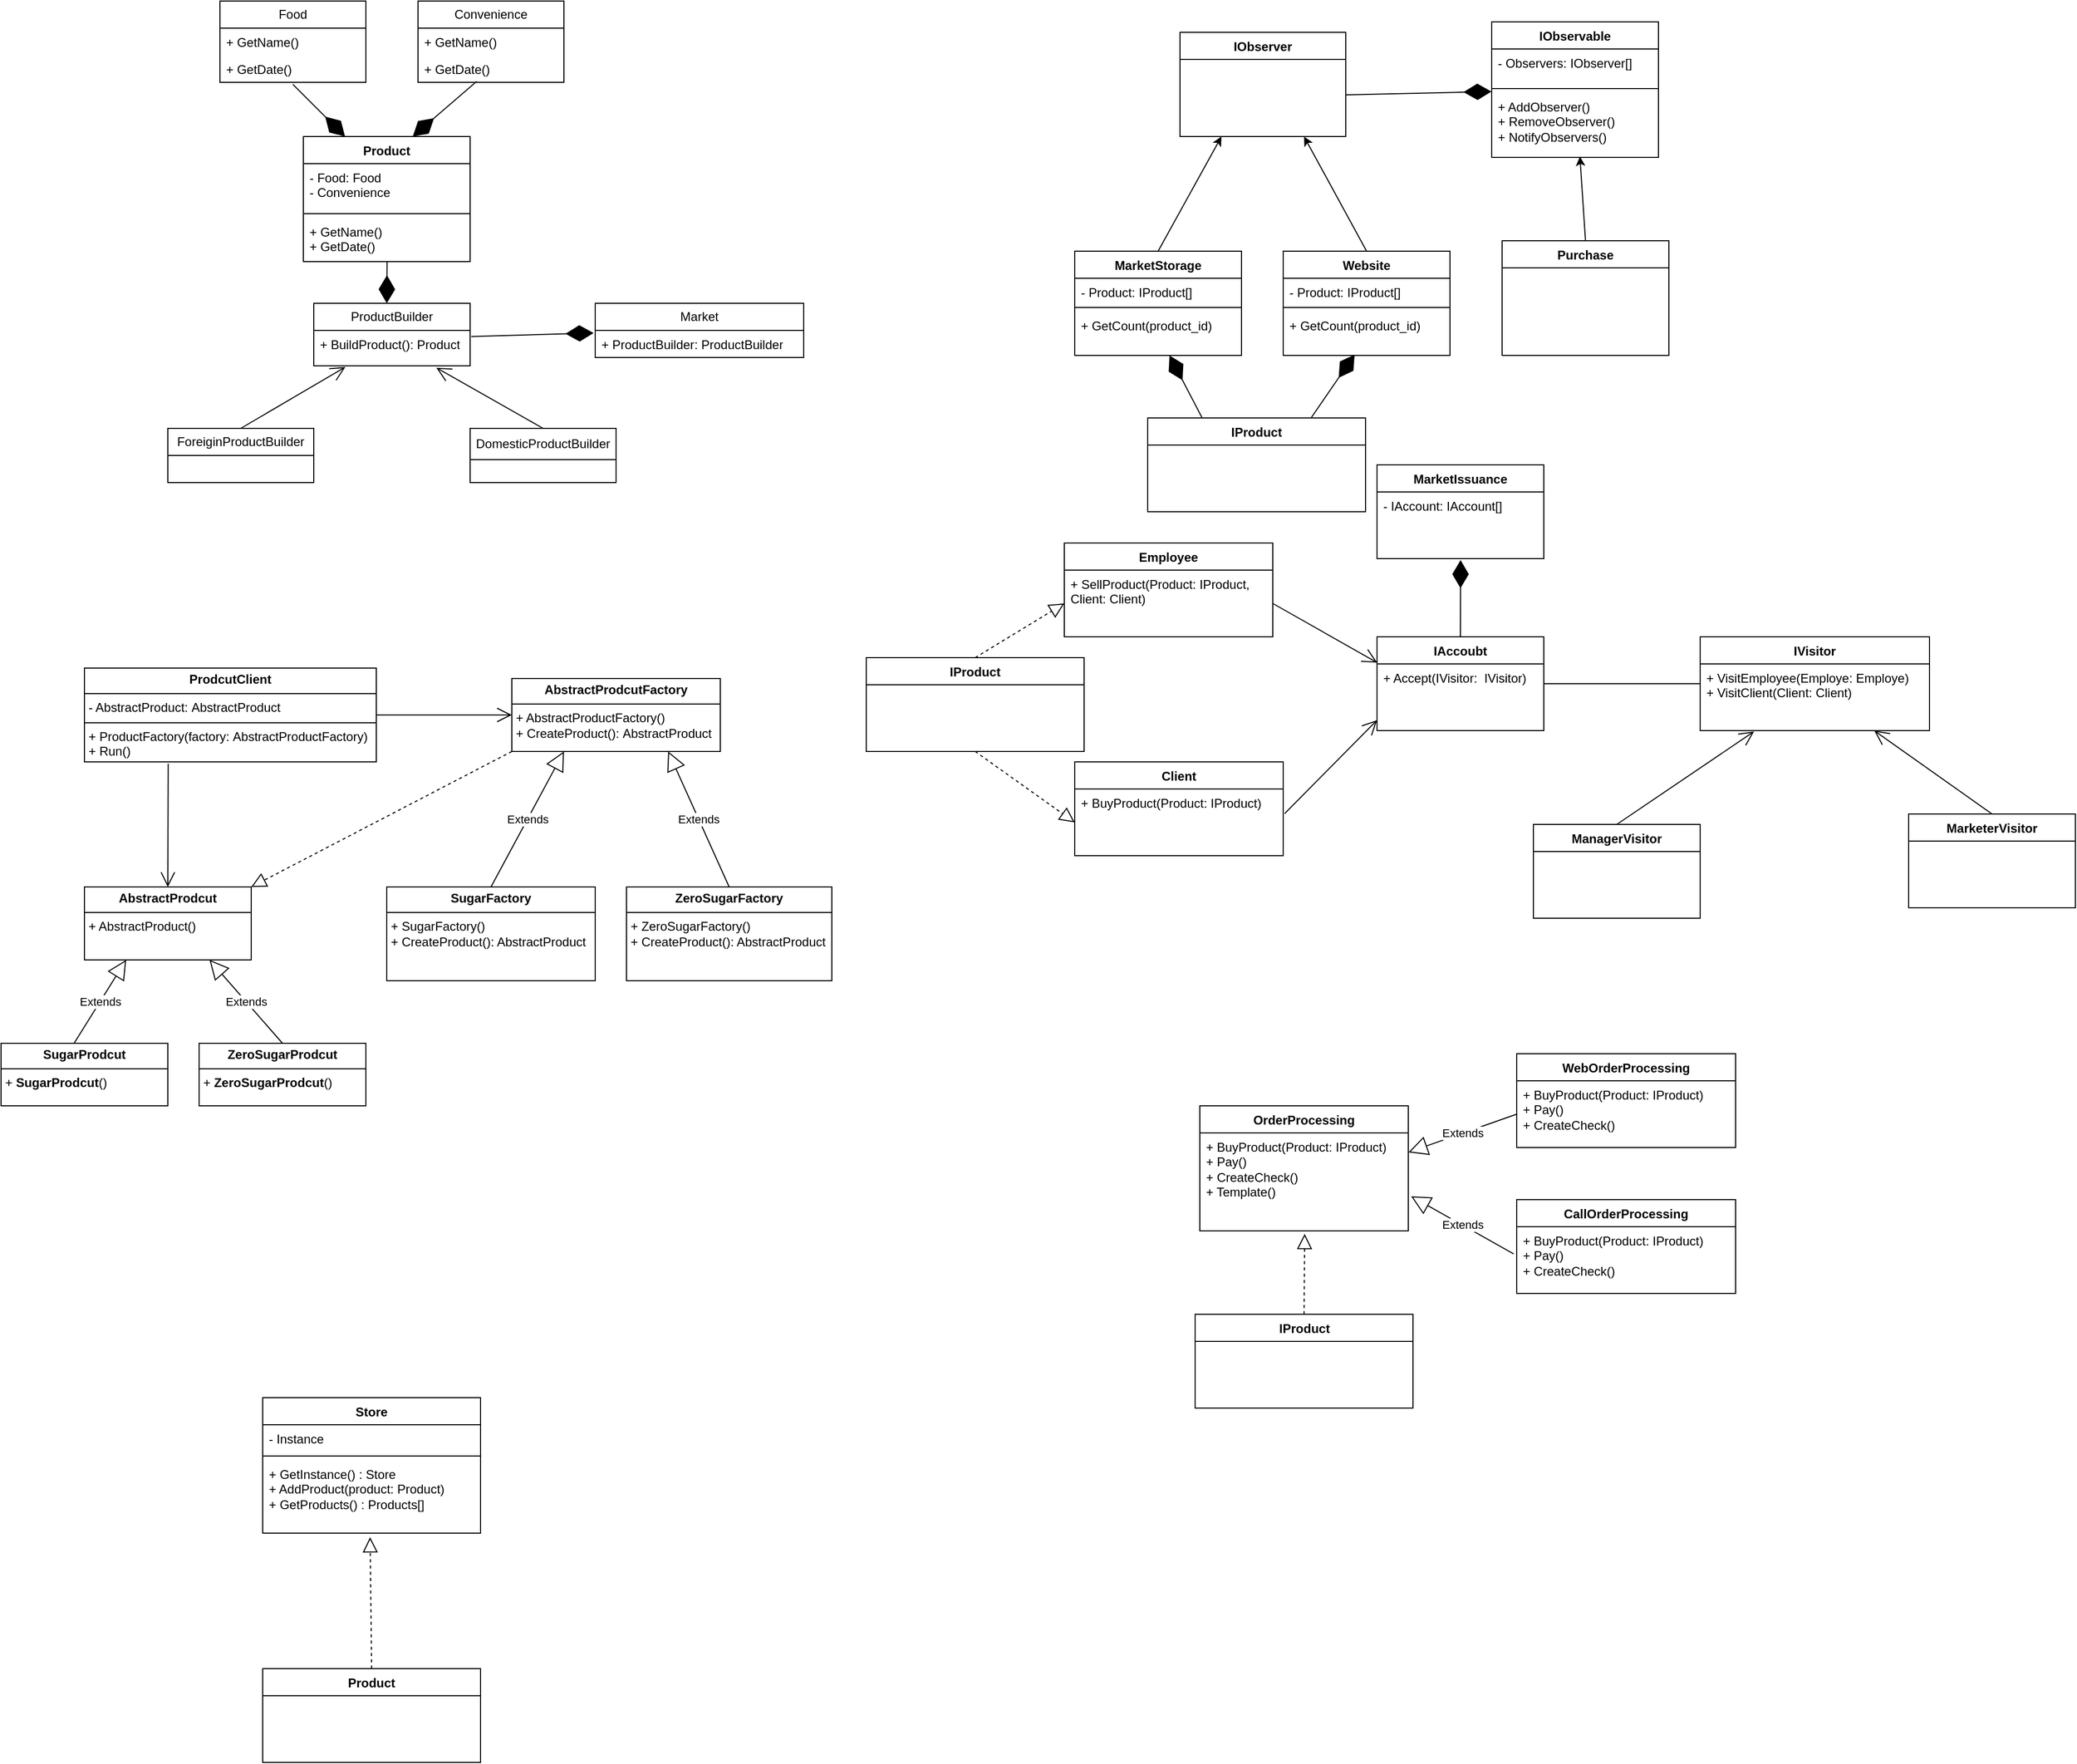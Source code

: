 <mxfile version="25.0.3">
  <diagram id="C5RBs43oDa-KdzZeNtuy" name="Page-1">
    <mxGraphModel dx="1518" dy="667" grid="1" gridSize="10" guides="1" tooltips="1" connect="1" arrows="1" fold="1" page="1" pageScale="1" pageWidth="827" pageHeight="1169" math="0" shadow="0">
      <root>
        <mxCell id="WIyWlLk6GJQsqaUBKTNV-0" />
        <mxCell id="WIyWlLk6GJQsqaUBKTNV-1" parent="WIyWlLk6GJQsqaUBKTNV-0" />
        <mxCell id="Hb2cL3qtt-of7ul1khQC-0" value="Food" style="swimlane;fontStyle=0;childLayout=stackLayout;horizontal=1;startSize=26;fillColor=none;horizontalStack=0;resizeParent=1;resizeParentMax=0;resizeLast=0;collapsible=1;marginBottom=0;whiteSpace=wrap;html=1;" parent="WIyWlLk6GJQsqaUBKTNV-1" vertex="1">
          <mxGeometry x="240" y="40" width="140" height="78" as="geometry" />
        </mxCell>
        <mxCell id="Hb2cL3qtt-of7ul1khQC-1" value="+ GetName()" style="text;strokeColor=none;fillColor=none;align=left;verticalAlign=top;spacingLeft=4;spacingRight=4;overflow=hidden;rotatable=0;points=[[0,0.5],[1,0.5]];portConstraint=eastwest;whiteSpace=wrap;html=1;" parent="Hb2cL3qtt-of7ul1khQC-0" vertex="1">
          <mxGeometry y="26" width="140" height="26" as="geometry" />
        </mxCell>
        <mxCell id="Hb2cL3qtt-of7ul1khQC-2" value="+ GetDate()" style="text;strokeColor=none;fillColor=none;align=left;verticalAlign=top;spacingLeft=4;spacingRight=4;overflow=hidden;rotatable=0;points=[[0,0.5],[1,0.5]];portConstraint=eastwest;whiteSpace=wrap;html=1;" parent="Hb2cL3qtt-of7ul1khQC-0" vertex="1">
          <mxGeometry y="52" width="140" height="26" as="geometry" />
        </mxCell>
        <mxCell id="Hb2cL3qtt-of7ul1khQC-13" value="ProductBuilder" style="swimlane;fontStyle=0;childLayout=stackLayout;horizontal=1;startSize=26;fillColor=none;horizontalStack=0;resizeParent=1;resizeParentMax=0;resizeLast=0;collapsible=1;marginBottom=0;whiteSpace=wrap;html=1;" parent="WIyWlLk6GJQsqaUBKTNV-1" vertex="1">
          <mxGeometry x="330" y="330" width="150" height="60" as="geometry" />
        </mxCell>
        <mxCell id="Hb2cL3qtt-of7ul1khQC-14" value="+ BuildProduct(): Product" style="text;strokeColor=none;fillColor=none;align=left;verticalAlign=top;spacingLeft=4;spacingRight=4;overflow=hidden;rotatable=0;points=[[0,0.5],[1,0.5]];portConstraint=eastwest;whiteSpace=wrap;html=1;" parent="Hb2cL3qtt-of7ul1khQC-13" vertex="1">
          <mxGeometry y="26" width="150" height="34" as="geometry" />
        </mxCell>
        <mxCell id="Hb2cL3qtt-of7ul1khQC-17" value="Market" style="swimlane;fontStyle=0;childLayout=stackLayout;horizontal=1;startSize=26;fillColor=none;horizontalStack=0;resizeParent=1;resizeParentMax=0;resizeLast=0;collapsible=1;marginBottom=0;whiteSpace=wrap;html=1;" parent="WIyWlLk6GJQsqaUBKTNV-1" vertex="1">
          <mxGeometry x="600" y="330" width="200" height="52" as="geometry" />
        </mxCell>
        <mxCell id="Hb2cL3qtt-of7ul1khQC-18" value="+&amp;nbsp;&lt;span style=&quot;text-align: center;&quot;&gt;ProductBuilder&lt;/span&gt;:&amp;nbsp;&lt;span style=&quot;text-align: center;&quot;&gt;ProductBuilder&lt;/span&gt;" style="text;strokeColor=none;fillColor=none;align=left;verticalAlign=top;spacingLeft=4;spacingRight=4;overflow=hidden;rotatable=0;points=[[0,0.5],[1,0.5]];portConstraint=eastwest;whiteSpace=wrap;html=1;" parent="Hb2cL3qtt-of7ul1khQC-17" vertex="1">
          <mxGeometry y="26" width="200" height="26" as="geometry" />
        </mxCell>
        <mxCell id="Hb2cL3qtt-of7ul1khQC-21" value="&lt;span style=&quot;text-align: left;&quot;&gt;Convenience&lt;/span&gt;" style="swimlane;fontStyle=0;childLayout=stackLayout;horizontal=1;startSize=26;fillColor=none;horizontalStack=0;resizeParent=1;resizeParentMax=0;resizeLast=0;collapsible=1;marginBottom=0;whiteSpace=wrap;html=1;" parent="WIyWlLk6GJQsqaUBKTNV-1" vertex="1">
          <mxGeometry x="430" y="40" width="140" height="78" as="geometry" />
        </mxCell>
        <mxCell id="Hb2cL3qtt-of7ul1khQC-22" value="+ GetName()" style="text;strokeColor=none;fillColor=none;align=left;verticalAlign=top;spacingLeft=4;spacingRight=4;overflow=hidden;rotatable=0;points=[[0,0.5],[1,0.5]];portConstraint=eastwest;whiteSpace=wrap;html=1;" parent="Hb2cL3qtt-of7ul1khQC-21" vertex="1">
          <mxGeometry y="26" width="140" height="26" as="geometry" />
        </mxCell>
        <mxCell id="Hb2cL3qtt-of7ul1khQC-23" value="+ GetDate()" style="text;strokeColor=none;fillColor=none;align=left;verticalAlign=top;spacingLeft=4;spacingRight=4;overflow=hidden;rotatable=0;points=[[0,0.5],[1,0.5]];portConstraint=eastwest;whiteSpace=wrap;html=1;" parent="Hb2cL3qtt-of7ul1khQC-21" vertex="1">
          <mxGeometry y="52" width="140" height="26" as="geometry" />
        </mxCell>
        <mxCell id="Hb2cL3qtt-of7ul1khQC-24" value="Product" style="swimlane;fontStyle=1;align=center;verticalAlign=top;childLayout=stackLayout;horizontal=1;startSize=26;horizontalStack=0;resizeParent=1;resizeParentMax=0;resizeLast=0;collapsible=1;marginBottom=0;whiteSpace=wrap;html=1;" parent="WIyWlLk6GJQsqaUBKTNV-1" vertex="1">
          <mxGeometry x="320" y="170" width="160" height="120" as="geometry" />
        </mxCell>
        <mxCell id="Hb2cL3qtt-of7ul1khQC-25" value="- Food: Food&lt;div&gt;- Convenience&lt;/div&gt;" style="text;strokeColor=none;fillColor=none;align=left;verticalAlign=top;spacingLeft=4;spacingRight=4;overflow=hidden;rotatable=0;points=[[0,0.5],[1,0.5]];portConstraint=eastwest;whiteSpace=wrap;html=1;" parent="Hb2cL3qtt-of7ul1khQC-24" vertex="1">
          <mxGeometry y="26" width="160" height="44" as="geometry" />
        </mxCell>
        <mxCell id="Hb2cL3qtt-of7ul1khQC-26" value="" style="line;strokeWidth=1;fillColor=none;align=left;verticalAlign=middle;spacingTop=-1;spacingLeft=3;spacingRight=3;rotatable=0;labelPosition=right;points=[];portConstraint=eastwest;strokeColor=inherit;" parent="Hb2cL3qtt-of7ul1khQC-24" vertex="1">
          <mxGeometry y="70" width="160" height="8" as="geometry" />
        </mxCell>
        <mxCell id="Hb2cL3qtt-of7ul1khQC-27" value="+ GetName()&lt;div&gt;+ GetDate()&lt;/div&gt;" style="text;strokeColor=none;fillColor=none;align=left;verticalAlign=top;spacingLeft=4;spacingRight=4;overflow=hidden;rotatable=0;points=[[0,0.5],[1,0.5]];portConstraint=eastwest;whiteSpace=wrap;html=1;" parent="Hb2cL3qtt-of7ul1khQC-24" vertex="1">
          <mxGeometry y="78" width="160" height="42" as="geometry" />
        </mxCell>
        <mxCell id="Hb2cL3qtt-of7ul1khQC-28" value="ForeiginProductBuilder" style="swimlane;fontStyle=0;childLayout=stackLayout;horizontal=1;startSize=26;fillColor=none;horizontalStack=0;resizeParent=1;resizeParentMax=0;resizeLast=0;collapsible=1;marginBottom=0;whiteSpace=wrap;html=1;" parent="WIyWlLk6GJQsqaUBKTNV-1" vertex="1">
          <mxGeometry x="190" y="450" width="140" height="52" as="geometry" />
        </mxCell>
        <mxCell id="Hb2cL3qtt-of7ul1khQC-32" value="DomesticProductBuilder" style="swimlane;fontStyle=0;childLayout=stackLayout;horizontal=1;startSize=30;fillColor=none;horizontalStack=0;resizeParent=1;resizeParentMax=0;resizeLast=0;collapsible=1;marginBottom=0;whiteSpace=wrap;html=1;" parent="WIyWlLk6GJQsqaUBKTNV-1" vertex="1">
          <mxGeometry x="480" y="450" width="140" height="52" as="geometry" />
        </mxCell>
        <mxCell id="Hb2cL3qtt-of7ul1khQC-33" value="" style="endArrow=open;endFill=1;endSize=12;html=1;rounded=0;exitX=0.5;exitY=0;exitDx=0;exitDy=0;entryX=0.202;entryY=1.034;entryDx=0;entryDy=0;entryPerimeter=0;" parent="WIyWlLk6GJQsqaUBKTNV-1" source="Hb2cL3qtt-of7ul1khQC-28" target="Hb2cL3qtt-of7ul1khQC-14" edge="1">
          <mxGeometry width="160" relative="1" as="geometry">
            <mxPoint x="440" y="400" as="sourcePoint" />
            <mxPoint x="600" y="400" as="targetPoint" />
          </mxGeometry>
        </mxCell>
        <mxCell id="Hb2cL3qtt-of7ul1khQC-35" value="" style="endArrow=open;endFill=1;endSize=12;html=1;rounded=0;exitX=0.5;exitY=0;exitDx=0;exitDy=0;entryX=0.784;entryY=1.054;entryDx=0;entryDy=0;entryPerimeter=0;" parent="WIyWlLk6GJQsqaUBKTNV-1" source="Hb2cL3qtt-of7ul1khQC-32" target="Hb2cL3qtt-of7ul1khQC-14" edge="1">
          <mxGeometry width="160" relative="1" as="geometry">
            <mxPoint x="440" y="400" as="sourcePoint" />
            <mxPoint x="600" y="400" as="targetPoint" />
          </mxGeometry>
        </mxCell>
        <mxCell id="Hb2cL3qtt-of7ul1khQC-36" value="" style="endArrow=diamondThin;endFill=1;endSize=24;html=1;rounded=0;entryX=0.25;entryY=0;entryDx=0;entryDy=0;" parent="WIyWlLk6GJQsqaUBKTNV-1" target="Hb2cL3qtt-of7ul1khQC-24" edge="1">
          <mxGeometry width="160" relative="1" as="geometry">
            <mxPoint x="310" y="120" as="sourcePoint" />
            <mxPoint x="600" y="320" as="targetPoint" />
          </mxGeometry>
        </mxCell>
        <mxCell id="Hb2cL3qtt-of7ul1khQC-38" value="" style="endArrow=diamondThin;endFill=1;endSize=24;html=1;rounded=0;exitX=0.402;exitY=0.968;exitDx=0;exitDy=0;exitPerimeter=0;entryX=0.656;entryY=0;entryDx=0;entryDy=0;entryPerimeter=0;" parent="WIyWlLk6GJQsqaUBKTNV-1" source="Hb2cL3qtt-of7ul1khQC-23" target="Hb2cL3qtt-of7ul1khQC-24" edge="1">
          <mxGeometry width="160" relative="1" as="geometry">
            <mxPoint x="440" y="240" as="sourcePoint" />
            <mxPoint x="600" y="240" as="targetPoint" />
          </mxGeometry>
        </mxCell>
        <mxCell id="Hb2cL3qtt-of7ul1khQC-39" value="" style="endArrow=diamondThin;endFill=1;endSize=24;html=1;rounded=0;exitX=0.502;exitY=0.996;exitDx=0;exitDy=0;exitPerimeter=0;entryX=0.467;entryY=0;entryDx=0;entryDy=0;entryPerimeter=0;" parent="WIyWlLk6GJQsqaUBKTNV-1" source="Hb2cL3qtt-of7ul1khQC-27" target="Hb2cL3qtt-of7ul1khQC-13" edge="1">
          <mxGeometry width="160" relative="1" as="geometry">
            <mxPoint x="440" y="240" as="sourcePoint" />
            <mxPoint x="600" y="240" as="targetPoint" />
          </mxGeometry>
        </mxCell>
        <mxCell id="Hb2cL3qtt-of7ul1khQC-40" value="" style="endArrow=diamondThin;endFill=1;endSize=24;html=1;rounded=0;exitX=1.007;exitY=0.172;exitDx=0;exitDy=0;exitPerimeter=0;entryX=-0.008;entryY=0.096;entryDx=0;entryDy=0;entryPerimeter=0;" parent="WIyWlLk6GJQsqaUBKTNV-1" source="Hb2cL3qtt-of7ul1khQC-14" target="Hb2cL3qtt-of7ul1khQC-18" edge="1">
          <mxGeometry width="160" relative="1" as="geometry">
            <mxPoint x="440" y="320" as="sourcePoint" />
            <mxPoint x="600" y="320" as="targetPoint" />
          </mxGeometry>
        </mxCell>
        <mxCell id="Hb2cL3qtt-of7ul1khQC-42" value="&lt;p style=&quot;margin:0px;margin-top:4px;text-align:center;&quot;&gt;&lt;b&gt;ProdcutClient&lt;/b&gt;&lt;/p&gt;&lt;hr size=&quot;1&quot; style=&quot;border-style:solid;&quot;&gt;&lt;p style=&quot;margin:0px;margin-left:4px;&quot;&gt;- AbstractProduct:&amp;nbsp;&lt;span style=&quot;background-color: initial;&quot;&gt;AbstractProduct&lt;/span&gt;&lt;/p&gt;&lt;hr size=&quot;1&quot; style=&quot;border-style:solid;&quot;&gt;&lt;p style=&quot;margin:0px;margin-left:4px;&quot;&gt;+ ProductFactory(factory:&lt;span style=&quot;background-color: initial;&quot;&gt;&amp;nbsp;A&lt;/span&gt;&lt;span style=&quot;background-color: initial;&quot;&gt;bstractProductFactory&lt;/span&gt;&lt;span style=&quot;background-color: initial;&quot;&gt;)&lt;/span&gt;&lt;/p&gt;&lt;p style=&quot;margin:0px;margin-left:4px;&quot;&gt;+ Run()&lt;/p&gt;" style="verticalAlign=top;align=left;overflow=fill;html=1;whiteSpace=wrap;" parent="WIyWlLk6GJQsqaUBKTNV-1" vertex="1">
          <mxGeometry x="110" y="680" width="280" height="90" as="geometry" />
        </mxCell>
        <mxCell id="Hb2cL3qtt-of7ul1khQC-43" value="&lt;p style=&quot;margin:0px;margin-top:4px;text-align:center;&quot;&gt;&lt;b&gt;AbstractProdcutFactory&lt;/b&gt;&lt;/p&gt;&lt;hr size=&quot;1&quot; style=&quot;border-style:solid;&quot;&gt;&lt;p style=&quot;margin:0px;margin-left:4px;&quot;&gt;+ AbstractProductFactory()&lt;/p&gt;&lt;p style=&quot;margin:0px;margin-left:4px;&quot;&gt;+ CreateProduct():&amp;nbsp;&lt;span style=&quot;background-color: initial;&quot;&gt;AbstractProduct&lt;/span&gt;&lt;br&gt;&lt;/p&gt;" style="verticalAlign=top;align=left;overflow=fill;html=1;whiteSpace=wrap;" parent="WIyWlLk6GJQsqaUBKTNV-1" vertex="1">
          <mxGeometry x="520" y="690" width="200" height="70" as="geometry" />
        </mxCell>
        <mxCell id="Hb2cL3qtt-of7ul1khQC-44" value="&lt;p style=&quot;margin:0px;margin-top:4px;text-align:center;&quot;&gt;&lt;b&gt;SugarFactory&lt;/b&gt;&lt;/p&gt;&lt;hr size=&quot;1&quot; style=&quot;border-style:solid;&quot;&gt;&lt;p style=&quot;margin:0px;margin-left:4px;&quot;&gt;+ SugarFactory()&lt;br&gt;&lt;/p&gt;&lt;p style=&quot;margin:0px;margin-left:4px;&quot;&gt;+ CreateProduct(): AbstractProduct&lt;/p&gt;" style="verticalAlign=top;align=left;overflow=fill;html=1;whiteSpace=wrap;" parent="WIyWlLk6GJQsqaUBKTNV-1" vertex="1">
          <mxGeometry x="400" y="890" width="200" height="90" as="geometry" />
        </mxCell>
        <mxCell id="Hb2cL3qtt-of7ul1khQC-45" value="&lt;p style=&quot;margin:0px;margin-top:4px;text-align:center;&quot;&gt;&lt;b&gt;Zero&lt;/b&gt;&lt;b style=&quot;background-color: initial;&quot;&gt;Sugar&lt;/b&gt;&lt;b style=&quot;background-color: initial;&quot;&gt;Factory&lt;/b&gt;&lt;/p&gt;&lt;hr size=&quot;1&quot; style=&quot;border-style:solid;&quot;&gt;&lt;p style=&quot;margin: 0px 0px 0px 4px;&quot;&gt;+ ZeroSugarFactory()&lt;br&gt;&lt;/p&gt;&lt;p style=&quot;margin: 0px 0px 0px 4px;&quot;&gt;+ CreateProduct(): AbstractProduct&lt;/p&gt;" style="verticalAlign=top;align=left;overflow=fill;html=1;whiteSpace=wrap;" parent="WIyWlLk6GJQsqaUBKTNV-1" vertex="1">
          <mxGeometry x="630" y="890" width="197" height="90" as="geometry" />
        </mxCell>
        <mxCell id="Hb2cL3qtt-of7ul1khQC-46" value="&lt;p style=&quot;margin:0px;margin-top:4px;text-align:center;&quot;&gt;&lt;b&gt;AbstractProdcut&lt;/b&gt;&lt;/p&gt;&lt;hr size=&quot;1&quot; style=&quot;border-style:solid;&quot;&gt;&lt;p style=&quot;margin:0px;margin-left:4px;&quot;&gt;+ AbstractProduct()&lt;/p&gt;" style="verticalAlign=top;align=left;overflow=fill;html=1;whiteSpace=wrap;" parent="WIyWlLk6GJQsqaUBKTNV-1" vertex="1">
          <mxGeometry x="110" y="890" width="160" height="70" as="geometry" />
        </mxCell>
        <mxCell id="Hb2cL3qtt-of7ul1khQC-47" value="&lt;p style=&quot;margin:0px;margin-top:4px;text-align:center;&quot;&gt;&lt;b style=&quot;background-color: initial;&quot;&gt;Sugar&lt;/b&gt;&lt;b&gt;Prodcut&lt;/b&gt;&lt;/p&gt;&lt;hr size=&quot;1&quot; style=&quot;border-style:solid;&quot;&gt;&lt;p style=&quot;margin:0px;margin-left:4px;&quot;&gt;+&amp;nbsp;&lt;b style=&quot;text-align: center;&quot;&gt;Sugar&lt;/b&gt;&lt;b style=&quot;text-align: center;&quot;&gt;Prodcut&lt;/b&gt;()&lt;/p&gt;" style="verticalAlign=top;align=left;overflow=fill;html=1;whiteSpace=wrap;" parent="WIyWlLk6GJQsqaUBKTNV-1" vertex="1">
          <mxGeometry x="30" y="1040" width="160" height="60" as="geometry" />
        </mxCell>
        <mxCell id="Hb2cL3qtt-of7ul1khQC-48" value="&lt;p style=&quot;margin:0px;margin-top:4px;text-align:center;&quot;&gt;&lt;b style=&quot;background-color: initial;&quot;&gt;ZeroSugar&lt;/b&gt;&lt;b&gt;Prodcut&lt;/b&gt;&lt;/p&gt;&lt;hr size=&quot;1&quot; style=&quot;border-style:solid;&quot;&gt;&lt;p style=&quot;margin:0px;margin-left:4px;&quot;&gt;+&amp;nbsp;&lt;b style=&quot;background-color: initial; text-align: center;&quot;&gt;Zero&lt;/b&gt;&lt;b style=&quot;background-color: initial; text-align: center;&quot;&gt;Sugar&lt;/b&gt;&lt;b style=&quot;background-color: initial; text-align: center;&quot;&gt;Prodcut&lt;/b&gt;&lt;span style=&quot;background-color: initial;&quot;&gt;()&lt;/span&gt;&lt;/p&gt;" style="verticalAlign=top;align=left;overflow=fill;html=1;whiteSpace=wrap;" parent="WIyWlLk6GJQsqaUBKTNV-1" vertex="1">
          <mxGeometry x="220" y="1040" width="160" height="60" as="geometry" />
        </mxCell>
        <mxCell id="Hb2cL3qtt-of7ul1khQC-49" value="" style="endArrow=open;endFill=1;endSize=12;html=1;rounded=0;exitX=0.287;exitY=1.02;exitDx=0;exitDy=0;entryX=0.5;entryY=0;entryDx=0;entryDy=0;exitPerimeter=0;" parent="WIyWlLk6GJQsqaUBKTNV-1" source="Hb2cL3qtt-of7ul1khQC-42" target="Hb2cL3qtt-of7ul1khQC-46" edge="1">
          <mxGeometry width="160" relative="1" as="geometry">
            <mxPoint x="320" y="860" as="sourcePoint" />
            <mxPoint x="480" y="860" as="targetPoint" />
          </mxGeometry>
        </mxCell>
        <mxCell id="Hb2cL3qtt-of7ul1khQC-50" value="Extends" style="endArrow=block;endSize=16;endFill=0;html=1;rounded=0;exitX=0.438;exitY=0;exitDx=0;exitDy=0;exitPerimeter=0;entryX=0.25;entryY=1;entryDx=0;entryDy=0;" parent="WIyWlLk6GJQsqaUBKTNV-1" source="Hb2cL3qtt-of7ul1khQC-47" target="Hb2cL3qtt-of7ul1khQC-46" edge="1">
          <mxGeometry width="160" relative="1" as="geometry">
            <mxPoint x="320" y="860" as="sourcePoint" />
            <mxPoint x="480" y="860" as="targetPoint" />
          </mxGeometry>
        </mxCell>
        <mxCell id="Hb2cL3qtt-of7ul1khQC-51" value="Extends" style="endArrow=block;endSize=16;endFill=0;html=1;rounded=0;exitX=0.5;exitY=0;exitDx=0;exitDy=0;entryX=0.75;entryY=1;entryDx=0;entryDy=0;" parent="WIyWlLk6GJQsqaUBKTNV-1" source="Hb2cL3qtt-of7ul1khQC-48" target="Hb2cL3qtt-of7ul1khQC-46" edge="1">
          <mxGeometry width="160" relative="1" as="geometry">
            <mxPoint x="320" y="940" as="sourcePoint" />
            <mxPoint x="230" y="990" as="targetPoint" />
          </mxGeometry>
        </mxCell>
        <mxCell id="Hb2cL3qtt-of7ul1khQC-52" value="" style="endArrow=open;endFill=1;endSize=12;html=1;rounded=0;exitX=1;exitY=0.5;exitDx=0;exitDy=0;" parent="WIyWlLk6GJQsqaUBKTNV-1" source="Hb2cL3qtt-of7ul1khQC-42" target="Hb2cL3qtt-of7ul1khQC-43" edge="1">
          <mxGeometry width="160" relative="1" as="geometry">
            <mxPoint x="520" y="860" as="sourcePoint" />
            <mxPoint x="680" y="860" as="targetPoint" />
          </mxGeometry>
        </mxCell>
        <mxCell id="Hb2cL3qtt-of7ul1khQC-53" value="Extends" style="endArrow=block;endSize=16;endFill=0;html=1;rounded=0;exitX=0.5;exitY=0;exitDx=0;exitDy=0;entryX=0.25;entryY=1;entryDx=0;entryDy=0;" parent="WIyWlLk6GJQsqaUBKTNV-1" source="Hb2cL3qtt-of7ul1khQC-44" target="Hb2cL3qtt-of7ul1khQC-43" edge="1">
          <mxGeometry width="160" relative="1" as="geometry">
            <mxPoint x="560" y="850" as="sourcePoint" />
            <mxPoint x="720" y="850" as="targetPoint" />
          </mxGeometry>
        </mxCell>
        <mxCell id="Hb2cL3qtt-of7ul1khQC-54" value="Extends" style="endArrow=block;endSize=16;endFill=0;html=1;rounded=0;exitX=0.5;exitY=0;exitDx=0;exitDy=0;entryX=0.75;entryY=1;entryDx=0;entryDy=0;" parent="WIyWlLk6GJQsqaUBKTNV-1" source="Hb2cL3qtt-of7ul1khQC-45" target="Hb2cL3qtt-of7ul1khQC-43" edge="1">
          <mxGeometry width="160" relative="1" as="geometry">
            <mxPoint x="560" y="850" as="sourcePoint" />
            <mxPoint x="720" y="850" as="targetPoint" />
          </mxGeometry>
        </mxCell>
        <mxCell id="Hb2cL3qtt-of7ul1khQC-58" value="" style="endArrow=block;dashed=1;endFill=0;endSize=12;html=1;rounded=0;exitX=0;exitY=1;exitDx=0;exitDy=0;entryX=1;entryY=0;entryDx=0;entryDy=0;" parent="WIyWlLk6GJQsqaUBKTNV-1" source="Hb2cL3qtt-of7ul1khQC-43" target="Hb2cL3qtt-of7ul1khQC-46" edge="1">
          <mxGeometry width="160" relative="1" as="geometry">
            <mxPoint x="410" y="890" as="sourcePoint" />
            <mxPoint x="570" y="890" as="targetPoint" />
          </mxGeometry>
        </mxCell>
        <mxCell id="Hb2cL3qtt-of7ul1khQC-59" value="Store" style="swimlane;fontStyle=1;align=center;verticalAlign=top;childLayout=stackLayout;horizontal=1;startSize=26;horizontalStack=0;resizeParent=1;resizeParentMax=0;resizeLast=0;collapsible=1;marginBottom=0;whiteSpace=wrap;html=1;" parent="WIyWlLk6GJQsqaUBKTNV-1" vertex="1">
          <mxGeometry x="281" y="1380" width="209" height="130" as="geometry" />
        </mxCell>
        <mxCell id="Hb2cL3qtt-of7ul1khQC-60" value="- Instance" style="text;strokeColor=none;fillColor=none;align=left;verticalAlign=top;spacingLeft=4;spacingRight=4;overflow=hidden;rotatable=0;points=[[0,0.5],[1,0.5]];portConstraint=eastwest;whiteSpace=wrap;html=1;" parent="Hb2cL3qtt-of7ul1khQC-59" vertex="1">
          <mxGeometry y="26" width="209" height="26" as="geometry" />
        </mxCell>
        <mxCell id="Hb2cL3qtt-of7ul1khQC-61" value="" style="line;strokeWidth=1;fillColor=none;align=left;verticalAlign=middle;spacingTop=-1;spacingLeft=3;spacingRight=3;rotatable=0;labelPosition=right;points=[];portConstraint=eastwest;strokeColor=inherit;" parent="Hb2cL3qtt-of7ul1khQC-59" vertex="1">
          <mxGeometry y="52" width="209" height="8" as="geometry" />
        </mxCell>
        <mxCell id="Hb2cL3qtt-of7ul1khQC-62" value="+ GetInstance() : Store&lt;div&gt;+ AddProduct(product: Product)&lt;br&gt;&lt;div&gt;+ GetProducts() : Products[]&lt;/div&gt;&lt;/div&gt;" style="text;strokeColor=none;fillColor=none;align=left;verticalAlign=top;spacingLeft=4;spacingRight=4;overflow=hidden;rotatable=0;points=[[0,0.5],[1,0.5]];portConstraint=eastwest;whiteSpace=wrap;html=1;" parent="Hb2cL3qtt-of7ul1khQC-59" vertex="1">
          <mxGeometry y="60" width="209" height="70" as="geometry" />
        </mxCell>
        <mxCell id="Hb2cL3qtt-of7ul1khQC-63" value="Product" style="swimlane;fontStyle=1;align=center;verticalAlign=top;childLayout=stackLayout;horizontal=1;startSize=26;horizontalStack=0;resizeParent=1;resizeParentMax=0;resizeLast=0;collapsible=1;marginBottom=0;whiteSpace=wrap;html=1;" parent="WIyWlLk6GJQsqaUBKTNV-1" vertex="1">
          <mxGeometry x="281" y="1640" width="209" height="90" as="geometry" />
        </mxCell>
        <mxCell id="Vc5DjY2IOqyrCnSLLBrK-0" value="IObserver" style="swimlane;fontStyle=1;align=center;verticalAlign=top;childLayout=stackLayout;horizontal=1;startSize=26;horizontalStack=0;resizeParent=1;resizeParentMax=0;resizeLast=0;collapsible=1;marginBottom=0;whiteSpace=wrap;html=1;" vertex="1" parent="WIyWlLk6GJQsqaUBKTNV-1">
          <mxGeometry x="1161" y="70" width="159" height="100" as="geometry" />
        </mxCell>
        <mxCell id="Vc5DjY2IOqyrCnSLLBrK-4" value="MarketStorage" style="swimlane;fontStyle=1;align=center;verticalAlign=top;childLayout=stackLayout;horizontal=1;startSize=26;horizontalStack=0;resizeParent=1;resizeParentMax=0;resizeLast=0;collapsible=1;marginBottom=0;whiteSpace=wrap;html=1;" vertex="1" parent="WIyWlLk6GJQsqaUBKTNV-1">
          <mxGeometry x="1060" y="280" width="160" height="100" as="geometry" />
        </mxCell>
        <mxCell id="Vc5DjY2IOqyrCnSLLBrK-5" value="- Product: IProduct[]" style="text;strokeColor=none;fillColor=none;align=left;verticalAlign=top;spacingLeft=4;spacingRight=4;overflow=hidden;rotatable=0;points=[[0,0.5],[1,0.5]];portConstraint=eastwest;whiteSpace=wrap;html=1;" vertex="1" parent="Vc5DjY2IOqyrCnSLLBrK-4">
          <mxGeometry y="26" width="160" height="24" as="geometry" />
        </mxCell>
        <mxCell id="Vc5DjY2IOqyrCnSLLBrK-6" value="" style="line;strokeWidth=1;fillColor=none;align=left;verticalAlign=middle;spacingTop=-1;spacingLeft=3;spacingRight=3;rotatable=0;labelPosition=right;points=[];portConstraint=eastwest;strokeColor=inherit;" vertex="1" parent="Vc5DjY2IOqyrCnSLLBrK-4">
          <mxGeometry y="50" width="160" height="8" as="geometry" />
        </mxCell>
        <mxCell id="Vc5DjY2IOqyrCnSLLBrK-7" value="+ GetCount(product_id)" style="text;strokeColor=none;fillColor=none;align=left;verticalAlign=top;spacingLeft=4;spacingRight=4;overflow=hidden;rotatable=0;points=[[0,0.5],[1,0.5]];portConstraint=eastwest;whiteSpace=wrap;html=1;" vertex="1" parent="Vc5DjY2IOqyrCnSLLBrK-4">
          <mxGeometry y="58" width="160" height="42" as="geometry" />
        </mxCell>
        <mxCell id="Vc5DjY2IOqyrCnSLLBrK-8" value="IObservable" style="swimlane;fontStyle=1;align=center;verticalAlign=top;childLayout=stackLayout;horizontal=1;startSize=26;horizontalStack=0;resizeParent=1;resizeParentMax=0;resizeLast=0;collapsible=1;marginBottom=0;whiteSpace=wrap;html=1;" vertex="1" parent="WIyWlLk6GJQsqaUBKTNV-1">
          <mxGeometry x="1460" y="60" width="160" height="130" as="geometry" />
        </mxCell>
        <mxCell id="Vc5DjY2IOqyrCnSLLBrK-9" value="- Observers: IObserver[]" style="text;strokeColor=none;fillColor=none;align=left;verticalAlign=top;spacingLeft=4;spacingRight=4;overflow=hidden;rotatable=0;points=[[0,0.5],[1,0.5]];portConstraint=eastwest;whiteSpace=wrap;html=1;" vertex="1" parent="Vc5DjY2IOqyrCnSLLBrK-8">
          <mxGeometry y="26" width="160" height="34" as="geometry" />
        </mxCell>
        <mxCell id="Vc5DjY2IOqyrCnSLLBrK-10" value="" style="line;strokeWidth=1;fillColor=none;align=left;verticalAlign=middle;spacingTop=-1;spacingLeft=3;spacingRight=3;rotatable=0;labelPosition=right;points=[];portConstraint=eastwest;strokeColor=inherit;" vertex="1" parent="Vc5DjY2IOqyrCnSLLBrK-8">
          <mxGeometry y="60" width="160" height="8" as="geometry" />
        </mxCell>
        <mxCell id="Vc5DjY2IOqyrCnSLLBrK-11" value="+ AddObserver()&lt;div&gt;+ RemoveObserver()&lt;/div&gt;&lt;div&gt;+ NotifyObservers()&lt;/div&gt;" style="text;strokeColor=none;fillColor=none;align=left;verticalAlign=top;spacingLeft=4;spacingRight=4;overflow=hidden;rotatable=0;points=[[0,0.5],[1,0.5]];portConstraint=eastwest;whiteSpace=wrap;html=1;" vertex="1" parent="Vc5DjY2IOqyrCnSLLBrK-8">
          <mxGeometry y="68" width="160" height="62" as="geometry" />
        </mxCell>
        <mxCell id="Vc5DjY2IOqyrCnSLLBrK-12" value="Purchase" style="swimlane;fontStyle=1;align=center;verticalAlign=top;childLayout=stackLayout;horizontal=1;startSize=26;horizontalStack=0;resizeParent=1;resizeParentMax=0;resizeLast=0;collapsible=1;marginBottom=0;whiteSpace=wrap;html=1;" vertex="1" parent="WIyWlLk6GJQsqaUBKTNV-1">
          <mxGeometry x="1470" y="270" width="160" height="110" as="geometry" />
        </mxCell>
        <mxCell id="Vc5DjY2IOqyrCnSLLBrK-17" value="Website" style="swimlane;fontStyle=1;align=center;verticalAlign=top;childLayout=stackLayout;horizontal=1;startSize=26;horizontalStack=0;resizeParent=1;resizeParentMax=0;resizeLast=0;collapsible=1;marginBottom=0;whiteSpace=wrap;html=1;" vertex="1" parent="WIyWlLk6GJQsqaUBKTNV-1">
          <mxGeometry x="1260" y="280" width="160" height="100" as="geometry" />
        </mxCell>
        <mxCell id="Vc5DjY2IOqyrCnSLLBrK-18" value="- Product: IProduct[]" style="text;strokeColor=none;fillColor=none;align=left;verticalAlign=top;spacingLeft=4;spacingRight=4;overflow=hidden;rotatable=0;points=[[0,0.5],[1,0.5]];portConstraint=eastwest;whiteSpace=wrap;html=1;" vertex="1" parent="Vc5DjY2IOqyrCnSLLBrK-17">
          <mxGeometry y="26" width="160" height="24" as="geometry" />
        </mxCell>
        <mxCell id="Vc5DjY2IOqyrCnSLLBrK-19" value="" style="line;strokeWidth=1;fillColor=none;align=left;verticalAlign=middle;spacingTop=-1;spacingLeft=3;spacingRight=3;rotatable=0;labelPosition=right;points=[];portConstraint=eastwest;strokeColor=inherit;" vertex="1" parent="Vc5DjY2IOqyrCnSLLBrK-17">
          <mxGeometry y="50" width="160" height="8" as="geometry" />
        </mxCell>
        <mxCell id="Vc5DjY2IOqyrCnSLLBrK-20" value="+ GetCount(product_id)" style="text;strokeColor=none;fillColor=none;align=left;verticalAlign=top;spacingLeft=4;spacingRight=4;overflow=hidden;rotatable=0;points=[[0,0.5],[1,0.5]];portConstraint=eastwest;whiteSpace=wrap;html=1;" vertex="1" parent="Vc5DjY2IOqyrCnSLLBrK-17">
          <mxGeometry y="58" width="160" height="42" as="geometry" />
        </mxCell>
        <mxCell id="Vc5DjY2IOqyrCnSLLBrK-21" value="" style="endArrow=classic;html=1;rounded=0;exitX=0.5;exitY=0;exitDx=0;exitDy=0;entryX=0.25;entryY=1;entryDx=0;entryDy=0;" edge="1" parent="WIyWlLk6GJQsqaUBKTNV-1" source="Vc5DjY2IOqyrCnSLLBrK-4" target="Vc5DjY2IOqyrCnSLLBrK-0">
          <mxGeometry width="50" height="50" relative="1" as="geometry">
            <mxPoint x="1210" y="200" as="sourcePoint" />
            <mxPoint x="1260" y="150" as="targetPoint" />
          </mxGeometry>
        </mxCell>
        <mxCell id="Vc5DjY2IOqyrCnSLLBrK-22" value="" style="endArrow=classic;html=1;rounded=0;exitX=0.5;exitY=0;exitDx=0;exitDy=0;" edge="1" parent="WIyWlLk6GJQsqaUBKTNV-1" source="Vc5DjY2IOqyrCnSLLBrK-17">
          <mxGeometry width="50" height="50" relative="1" as="geometry">
            <mxPoint x="1210" y="200" as="sourcePoint" />
            <mxPoint x="1280" y="170" as="targetPoint" />
          </mxGeometry>
        </mxCell>
        <mxCell id="Vc5DjY2IOqyrCnSLLBrK-23" value="" style="endArrow=diamondThin;endFill=1;endSize=24;html=1;rounded=0;entryX=-0.001;entryY=-0.019;entryDx=0;entryDy=0;entryPerimeter=0;" edge="1" parent="WIyWlLk6GJQsqaUBKTNV-1" target="Vc5DjY2IOqyrCnSLLBrK-11">
          <mxGeometry width="160" relative="1" as="geometry">
            <mxPoint x="1320" y="130" as="sourcePoint" />
            <mxPoint x="1320" y="170" as="targetPoint" />
          </mxGeometry>
        </mxCell>
        <mxCell id="Vc5DjY2IOqyrCnSLLBrK-24" value="" style="endArrow=classic;html=1;rounded=0;exitX=0.5;exitY=0;exitDx=0;exitDy=0;entryX=0.529;entryY=0.987;entryDx=0;entryDy=0;entryPerimeter=0;" edge="1" parent="WIyWlLk6GJQsqaUBKTNV-1" source="Vc5DjY2IOqyrCnSLLBrK-12" target="Vc5DjY2IOqyrCnSLLBrK-11">
          <mxGeometry width="50" height="50" relative="1" as="geometry">
            <mxPoint x="1350" y="290" as="sourcePoint" />
            <mxPoint x="1290" y="180" as="targetPoint" />
          </mxGeometry>
        </mxCell>
        <mxCell id="Vc5DjY2IOqyrCnSLLBrK-25" value="MarketIssuance" style="swimlane;fontStyle=1;align=center;verticalAlign=top;childLayout=stackLayout;horizontal=1;startSize=26;horizontalStack=0;resizeParent=1;resizeParentMax=0;resizeLast=0;collapsible=1;marginBottom=0;whiteSpace=wrap;html=1;" vertex="1" parent="WIyWlLk6GJQsqaUBKTNV-1">
          <mxGeometry x="1350" y="485" width="160" height="90" as="geometry" />
        </mxCell>
        <mxCell id="Vc5DjY2IOqyrCnSLLBrK-26" value="- IAccount: IAccount[]" style="text;strokeColor=none;fillColor=none;align=left;verticalAlign=top;spacingLeft=4;spacingRight=4;overflow=hidden;rotatable=0;points=[[0,0.5],[1,0.5]];portConstraint=eastwest;whiteSpace=wrap;html=1;" vertex="1" parent="Vc5DjY2IOqyrCnSLLBrK-25">
          <mxGeometry y="26" width="160" height="64" as="geometry" />
        </mxCell>
        <mxCell id="Vc5DjY2IOqyrCnSLLBrK-30" value="IAccoubt" style="swimlane;fontStyle=1;align=center;verticalAlign=top;childLayout=stackLayout;horizontal=1;startSize=26;horizontalStack=0;resizeParent=1;resizeParentMax=0;resizeLast=0;collapsible=1;marginBottom=0;whiteSpace=wrap;html=1;" vertex="1" parent="WIyWlLk6GJQsqaUBKTNV-1">
          <mxGeometry x="1350" y="650" width="160" height="90" as="geometry" />
        </mxCell>
        <mxCell id="Vc5DjY2IOqyrCnSLLBrK-31" value="+ Accept(IVisitor:&amp;nbsp; IVisitor)" style="text;strokeColor=none;fillColor=none;align=left;verticalAlign=top;spacingLeft=4;spacingRight=4;overflow=hidden;rotatable=0;points=[[0,0.5],[1,0.5]];portConstraint=eastwest;whiteSpace=wrap;html=1;" vertex="1" parent="Vc5DjY2IOqyrCnSLLBrK-30">
          <mxGeometry y="26" width="160" height="64" as="geometry" />
        </mxCell>
        <mxCell id="Vc5DjY2IOqyrCnSLLBrK-32" value="Employee" style="swimlane;fontStyle=1;align=center;verticalAlign=top;childLayout=stackLayout;horizontal=1;startSize=26;horizontalStack=0;resizeParent=1;resizeParentMax=0;resizeLast=0;collapsible=1;marginBottom=0;whiteSpace=wrap;html=1;" vertex="1" parent="WIyWlLk6GJQsqaUBKTNV-1">
          <mxGeometry x="1050" y="560" width="200" height="90" as="geometry" />
        </mxCell>
        <mxCell id="Vc5DjY2IOqyrCnSLLBrK-39" value="+ SellProduct(Product: IProduct, Client: Client)" style="text;strokeColor=none;fillColor=none;align=left;verticalAlign=top;spacingLeft=4;spacingRight=4;overflow=hidden;rotatable=0;points=[[0,0.5],[1,0.5]];portConstraint=eastwest;whiteSpace=wrap;html=1;" vertex="1" parent="Vc5DjY2IOqyrCnSLLBrK-32">
          <mxGeometry y="26" width="200" height="64" as="geometry" />
        </mxCell>
        <mxCell id="Vc5DjY2IOqyrCnSLLBrK-34" value="IVisitor" style="swimlane;fontStyle=1;align=center;verticalAlign=top;childLayout=stackLayout;horizontal=1;startSize=26;horizontalStack=0;resizeParent=1;resizeParentMax=0;resizeLast=0;collapsible=1;marginBottom=0;whiteSpace=wrap;html=1;" vertex="1" parent="WIyWlLk6GJQsqaUBKTNV-1">
          <mxGeometry x="1660" y="650" width="220" height="90" as="geometry" />
        </mxCell>
        <mxCell id="Vc5DjY2IOqyrCnSLLBrK-35" value="+ VisitEmployee(Employe: Employe)&lt;div&gt;+ VisitClient(Client: Client)&lt;/div&gt;" style="text;strokeColor=none;fillColor=none;align=left;verticalAlign=top;spacingLeft=4;spacingRight=4;overflow=hidden;rotatable=0;points=[[0,0.5],[1,0.5]];portConstraint=eastwest;whiteSpace=wrap;html=1;" vertex="1" parent="Vc5DjY2IOqyrCnSLLBrK-34">
          <mxGeometry y="26" width="220" height="64" as="geometry" />
        </mxCell>
        <mxCell id="Vc5DjY2IOqyrCnSLLBrK-36" value="Manager&lt;span style=&quot;background-color: initial;&quot;&gt;Visitor&lt;/span&gt;" style="swimlane;fontStyle=1;align=center;verticalAlign=top;childLayout=stackLayout;horizontal=1;startSize=26;horizontalStack=0;resizeParent=1;resizeParentMax=0;resizeLast=0;collapsible=1;marginBottom=0;whiteSpace=wrap;html=1;" vertex="1" parent="WIyWlLk6GJQsqaUBKTNV-1">
          <mxGeometry x="1500" y="830" width="160" height="90" as="geometry" />
        </mxCell>
        <mxCell id="Vc5DjY2IOqyrCnSLLBrK-40" value="Client" style="swimlane;fontStyle=1;align=center;verticalAlign=top;childLayout=stackLayout;horizontal=1;startSize=26;horizontalStack=0;resizeParent=1;resizeParentMax=0;resizeLast=0;collapsible=1;marginBottom=0;whiteSpace=wrap;html=1;" vertex="1" parent="WIyWlLk6GJQsqaUBKTNV-1">
          <mxGeometry x="1060" y="770" width="200" height="90" as="geometry" />
        </mxCell>
        <mxCell id="Vc5DjY2IOqyrCnSLLBrK-41" value="+ BuyProduct(Product: IProduct)" style="text;strokeColor=none;fillColor=none;align=left;verticalAlign=top;spacingLeft=4;spacingRight=4;overflow=hidden;rotatable=0;points=[[0,0.5],[1,0.5]];portConstraint=eastwest;whiteSpace=wrap;html=1;" vertex="1" parent="Vc5DjY2IOqyrCnSLLBrK-40">
          <mxGeometry y="26" width="200" height="64" as="geometry" />
        </mxCell>
        <mxCell id="Vc5DjY2IOqyrCnSLLBrK-42" value="MarketerVisitor" style="swimlane;fontStyle=1;align=center;verticalAlign=top;childLayout=stackLayout;horizontal=1;startSize=26;horizontalStack=0;resizeParent=1;resizeParentMax=0;resizeLast=0;collapsible=1;marginBottom=0;whiteSpace=wrap;html=1;" vertex="1" parent="WIyWlLk6GJQsqaUBKTNV-1">
          <mxGeometry x="1860" y="820" width="160" height="90" as="geometry" />
        </mxCell>
        <mxCell id="Vc5DjY2IOqyrCnSLLBrK-44" value="" style="endArrow=open;endFill=1;endSize=12;html=1;rounded=0;exitX=0.5;exitY=0;exitDx=0;exitDy=0;entryX=0.235;entryY=1.013;entryDx=0;entryDy=0;entryPerimeter=0;" edge="1" parent="WIyWlLk6GJQsqaUBKTNV-1" source="Vc5DjY2IOqyrCnSLLBrK-36" target="Vc5DjY2IOqyrCnSLLBrK-35">
          <mxGeometry width="160" relative="1" as="geometry">
            <mxPoint x="1250" y="880" as="sourcePoint" />
            <mxPoint x="1410" y="880" as="targetPoint" />
          </mxGeometry>
        </mxCell>
        <mxCell id="Vc5DjY2IOqyrCnSLLBrK-45" value="" style="endArrow=open;endFill=1;endSize=12;html=1;rounded=0;exitX=0.5;exitY=0;exitDx=0;exitDy=0;entryX=0.759;entryY=1;entryDx=0;entryDy=0;entryPerimeter=0;" edge="1" parent="WIyWlLk6GJQsqaUBKTNV-1" source="Vc5DjY2IOqyrCnSLLBrK-42" target="Vc5DjY2IOqyrCnSLLBrK-35">
          <mxGeometry width="160" relative="1" as="geometry">
            <mxPoint x="1280" y="880" as="sourcePoint" />
            <mxPoint x="1440" y="880" as="targetPoint" />
          </mxGeometry>
        </mxCell>
        <mxCell id="Vc5DjY2IOqyrCnSLLBrK-46" value="" style="endArrow=open;endFill=1;endSize=12;html=1;rounded=0;exitX=1.007;exitY=0.369;exitDx=0;exitDy=0;exitPerimeter=0;" edge="1" parent="WIyWlLk6GJQsqaUBKTNV-1" source="Vc5DjY2IOqyrCnSLLBrK-41">
          <mxGeometry width="160" relative="1" as="geometry">
            <mxPoint x="1190" y="730" as="sourcePoint" />
            <mxPoint x="1350" y="730" as="targetPoint" />
          </mxGeometry>
        </mxCell>
        <mxCell id="Vc5DjY2IOqyrCnSLLBrK-47" value="" style="endArrow=open;endFill=1;endSize=12;html=1;rounded=0;exitX=1;exitY=0.5;exitDx=0;exitDy=0;entryX=0.001;entryY=-0.019;entryDx=0;entryDy=0;entryPerimeter=0;" edge="1" parent="WIyWlLk6GJQsqaUBKTNV-1" source="Vc5DjY2IOqyrCnSLLBrK-39" target="Vc5DjY2IOqyrCnSLLBrK-31">
          <mxGeometry width="160" relative="1" as="geometry">
            <mxPoint x="1190" y="730" as="sourcePoint" />
            <mxPoint x="1350" y="730" as="targetPoint" />
          </mxGeometry>
        </mxCell>
        <mxCell id="Vc5DjY2IOqyrCnSLLBrK-48" value="" style="endArrow=diamondThin;endFill=1;endSize=24;html=1;rounded=0;exitX=0.5;exitY=0;exitDx=0;exitDy=0;entryX=0.501;entryY=1.022;entryDx=0;entryDy=0;entryPerimeter=0;" edge="1" parent="WIyWlLk6GJQsqaUBKTNV-1" source="Vc5DjY2IOqyrCnSLLBrK-30" target="Vc5DjY2IOqyrCnSLLBrK-26">
          <mxGeometry width="160" relative="1" as="geometry">
            <mxPoint x="1320" y="610" as="sourcePoint" />
            <mxPoint x="1480" y="610" as="targetPoint" />
          </mxGeometry>
        </mxCell>
        <mxCell id="Vc5DjY2IOqyrCnSLLBrK-50" value="" style="line;strokeWidth=1;fillColor=none;align=left;verticalAlign=middle;spacingTop=-1;spacingLeft=3;spacingRight=3;rotatable=0;labelPosition=right;points=[];portConstraint=eastwest;strokeColor=inherit;" vertex="1" parent="WIyWlLk6GJQsqaUBKTNV-1">
          <mxGeometry x="1510" y="605" width="150" height="180" as="geometry" />
        </mxCell>
        <mxCell id="Vc5DjY2IOqyrCnSLLBrK-55" value="OrderProcessing" style="swimlane;fontStyle=1;align=center;verticalAlign=top;childLayout=stackLayout;horizontal=1;startSize=26;horizontalStack=0;resizeParent=1;resizeParentMax=0;resizeLast=0;collapsible=1;marginBottom=0;whiteSpace=wrap;html=1;" vertex="1" parent="WIyWlLk6GJQsqaUBKTNV-1">
          <mxGeometry x="1180" y="1100" width="200" height="120" as="geometry" />
        </mxCell>
        <mxCell id="Vc5DjY2IOqyrCnSLLBrK-56" value="+ BuyProduct(Product: IProduct)&lt;div&gt;+ Pay()&lt;/div&gt;&lt;div&gt;+ CreateCheck()&lt;/div&gt;&lt;div&gt;+ Template()&lt;/div&gt;" style="text;strokeColor=none;fillColor=none;align=left;verticalAlign=top;spacingLeft=4;spacingRight=4;overflow=hidden;rotatable=0;points=[[0,0.5],[1,0.5]];portConstraint=eastwest;whiteSpace=wrap;html=1;" vertex="1" parent="Vc5DjY2IOqyrCnSLLBrK-55">
          <mxGeometry y="26" width="200" height="94" as="geometry" />
        </mxCell>
        <mxCell id="Vc5DjY2IOqyrCnSLLBrK-57" value="WebOrderProcessing" style="swimlane;fontStyle=1;align=center;verticalAlign=top;childLayout=stackLayout;horizontal=1;startSize=26;horizontalStack=0;resizeParent=1;resizeParentMax=0;resizeLast=0;collapsible=1;marginBottom=0;whiteSpace=wrap;html=1;" vertex="1" parent="WIyWlLk6GJQsqaUBKTNV-1">
          <mxGeometry x="1484" y="1050" width="210" height="90" as="geometry" />
        </mxCell>
        <mxCell id="Vc5DjY2IOqyrCnSLLBrK-58" value="+ BuyProduct(Product: IProduct)&lt;div&gt;+ Pay()&lt;/div&gt;&lt;div&gt;+ CreateCheck()&lt;/div&gt;" style="text;strokeColor=none;fillColor=none;align=left;verticalAlign=top;spacingLeft=4;spacingRight=4;overflow=hidden;rotatable=0;points=[[0,0.5],[1,0.5]];portConstraint=eastwest;whiteSpace=wrap;html=1;" vertex="1" parent="Vc5DjY2IOqyrCnSLLBrK-57">
          <mxGeometry y="26" width="210" height="64" as="geometry" />
        </mxCell>
        <mxCell id="Vc5DjY2IOqyrCnSLLBrK-59" value="CallOrderProcessing" style="swimlane;fontStyle=1;align=center;verticalAlign=top;childLayout=stackLayout;horizontal=1;startSize=26;horizontalStack=0;resizeParent=1;resizeParentMax=0;resizeLast=0;collapsible=1;marginBottom=0;whiteSpace=wrap;html=1;" vertex="1" parent="WIyWlLk6GJQsqaUBKTNV-1">
          <mxGeometry x="1484" y="1190" width="210" height="90" as="geometry" />
        </mxCell>
        <mxCell id="Vc5DjY2IOqyrCnSLLBrK-60" value="+ BuyProduct(Product: IProduct)&lt;div&gt;+ Pay()&lt;/div&gt;&lt;div&gt;+ CreateCheck()&lt;/div&gt;" style="text;strokeColor=none;fillColor=none;align=left;verticalAlign=top;spacingLeft=4;spacingRight=4;overflow=hidden;rotatable=0;points=[[0,0.5],[1,0.5]];portConstraint=eastwest;whiteSpace=wrap;html=1;" vertex="1" parent="Vc5DjY2IOqyrCnSLLBrK-59">
          <mxGeometry y="26" width="210" height="64" as="geometry" />
        </mxCell>
        <mxCell id="Vc5DjY2IOqyrCnSLLBrK-61" value="Extends" style="endArrow=block;endSize=16;endFill=0;html=1;rounded=0;exitX=0;exitY=0.5;exitDx=0;exitDy=0;entryX=1.001;entryY=0.198;entryDx=0;entryDy=0;entryPerimeter=0;" edge="1" parent="WIyWlLk6GJQsqaUBKTNV-1" source="Vc5DjY2IOqyrCnSLLBrK-58" target="Vc5DjY2IOqyrCnSLLBrK-56">
          <mxGeometry width="160" relative="1" as="geometry">
            <mxPoint x="739" y="900" as="sourcePoint" />
            <mxPoint x="680" y="770" as="targetPoint" />
          </mxGeometry>
        </mxCell>
        <mxCell id="Vc5DjY2IOqyrCnSLLBrK-62" value="Extends" style="endArrow=block;endSize=16;endFill=0;html=1;rounded=0;exitX=-0.014;exitY=0.407;exitDx=0;exitDy=0;entryX=1.014;entryY=0.647;entryDx=0;entryDy=0;exitPerimeter=0;entryPerimeter=0;" edge="1" parent="WIyWlLk6GJQsqaUBKTNV-1" source="Vc5DjY2IOqyrCnSLLBrK-60" target="Vc5DjY2IOqyrCnSLLBrK-56">
          <mxGeometry width="160" relative="1" as="geometry">
            <mxPoint x="749" y="910" as="sourcePoint" />
            <mxPoint x="690" y="780" as="targetPoint" />
          </mxGeometry>
        </mxCell>
        <mxCell id="Vc5DjY2IOqyrCnSLLBrK-71" value="IProduct" style="swimlane;fontStyle=1;align=center;verticalAlign=top;childLayout=stackLayout;horizontal=1;startSize=26;horizontalStack=0;resizeParent=1;resizeParentMax=0;resizeLast=0;collapsible=1;marginBottom=0;whiteSpace=wrap;html=1;" vertex="1" parent="WIyWlLk6GJQsqaUBKTNV-1">
          <mxGeometry x="1175.5" y="1300" width="209" height="90" as="geometry" />
        </mxCell>
        <mxCell id="Vc5DjY2IOqyrCnSLLBrK-74" value="IProduct" style="swimlane;fontStyle=1;align=center;verticalAlign=top;childLayout=stackLayout;horizontal=1;startSize=26;horizontalStack=0;resizeParent=1;resizeParentMax=0;resizeLast=0;collapsible=1;marginBottom=0;whiteSpace=wrap;html=1;" vertex="1" parent="WIyWlLk6GJQsqaUBKTNV-1">
          <mxGeometry x="860" y="670" width="209" height="90" as="geometry" />
        </mxCell>
        <mxCell id="Vc5DjY2IOqyrCnSLLBrK-75" value="IProduct" style="swimlane;fontStyle=1;align=center;verticalAlign=top;childLayout=stackLayout;horizontal=1;startSize=26;horizontalStack=0;resizeParent=1;resizeParentMax=0;resizeLast=0;collapsible=1;marginBottom=0;whiteSpace=wrap;html=1;" vertex="1" parent="WIyWlLk6GJQsqaUBKTNV-1">
          <mxGeometry x="1130" y="440" width="209" height="90" as="geometry" />
        </mxCell>
        <mxCell id="Vc5DjY2IOqyrCnSLLBrK-86" value="" style="endArrow=diamondThin;endFill=1;endSize=24;html=1;rounded=0;exitX=0.25;exitY=0;exitDx=0;exitDy=0;" edge="1" parent="WIyWlLk6GJQsqaUBKTNV-1" source="Vc5DjY2IOqyrCnSLLBrK-75" target="Vc5DjY2IOqyrCnSLLBrK-7">
          <mxGeometry width="160" relative="1" as="geometry">
            <mxPoint x="1460" y="680" as="sourcePoint" />
            <mxPoint x="1460" y="606" as="targetPoint" />
          </mxGeometry>
        </mxCell>
        <mxCell id="Vc5DjY2IOqyrCnSLLBrK-87" value="" style="endArrow=diamondThin;endFill=1;endSize=24;html=1;rounded=0;exitX=0.75;exitY=0;exitDx=0;exitDy=0;entryX=0.428;entryY=0.981;entryDx=0;entryDy=0;entryPerimeter=0;" edge="1" parent="WIyWlLk6GJQsqaUBKTNV-1" source="Vc5DjY2IOqyrCnSLLBrK-75" target="Vc5DjY2IOqyrCnSLLBrK-20">
          <mxGeometry width="160" relative="1" as="geometry">
            <mxPoint x="1470" y="690" as="sourcePoint" />
            <mxPoint x="1347" y="385" as="targetPoint" />
          </mxGeometry>
        </mxCell>
        <mxCell id="Vc5DjY2IOqyrCnSLLBrK-89" value="" style="endArrow=block;dashed=1;endFill=0;endSize=12;html=1;rounded=0;exitX=0.5;exitY=0;exitDx=0;exitDy=0;entryX=0;entryY=0.5;entryDx=0;entryDy=0;" edge="1" parent="WIyWlLk6GJQsqaUBKTNV-1" source="Vc5DjY2IOqyrCnSLLBrK-74" target="Vc5DjY2IOqyrCnSLLBrK-39">
          <mxGeometry width="160" relative="1" as="geometry">
            <mxPoint x="1240" y="760" as="sourcePoint" />
            <mxPoint x="1400" y="760" as="targetPoint" />
          </mxGeometry>
        </mxCell>
        <mxCell id="Vc5DjY2IOqyrCnSLLBrK-90" value="" style="endArrow=block;dashed=1;endFill=0;endSize=12;html=1;rounded=0;exitX=0.5;exitY=1;exitDx=0;exitDy=0;entryX=0;entryY=0.5;entryDx=0;entryDy=0;" edge="1" parent="WIyWlLk6GJQsqaUBKTNV-1" source="Vc5DjY2IOqyrCnSLLBrK-74" target="Vc5DjY2IOqyrCnSLLBrK-41">
          <mxGeometry width="160" relative="1" as="geometry">
            <mxPoint x="1240" y="760" as="sourcePoint" />
            <mxPoint x="1400" y="760" as="targetPoint" />
          </mxGeometry>
        </mxCell>
        <mxCell id="Vc5DjY2IOqyrCnSLLBrK-91" value="" style="endArrow=block;dashed=1;endFill=0;endSize=12;html=1;rounded=0;exitX=0.5;exitY=0;exitDx=0;exitDy=0;entryX=0.503;entryY=1.031;entryDx=0;entryDy=0;entryPerimeter=0;" edge="1" parent="WIyWlLk6GJQsqaUBKTNV-1" source="Vc5DjY2IOqyrCnSLLBrK-71" target="Vc5DjY2IOqyrCnSLLBrK-56">
          <mxGeometry width="160" relative="1" as="geometry">
            <mxPoint x="1380" y="1160" as="sourcePoint" />
            <mxPoint x="1540" y="1160" as="targetPoint" />
          </mxGeometry>
        </mxCell>
        <mxCell id="Vc5DjY2IOqyrCnSLLBrK-92" value="" style="endArrow=block;dashed=1;endFill=0;endSize=12;html=1;rounded=0;exitX=0.5;exitY=0;exitDx=0;exitDy=0;entryX=0.493;entryY=1.056;entryDx=0;entryDy=0;entryPerimeter=0;" edge="1" parent="WIyWlLk6GJQsqaUBKTNV-1" source="Hb2cL3qtt-of7ul1khQC-63" target="Hb2cL3qtt-of7ul1khQC-62">
          <mxGeometry width="160" relative="1" as="geometry">
            <mxPoint x="1290" y="1310" as="sourcePoint" />
            <mxPoint x="1291" y="1233" as="targetPoint" />
          </mxGeometry>
        </mxCell>
      </root>
    </mxGraphModel>
  </diagram>
</mxfile>

